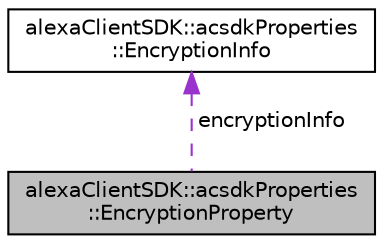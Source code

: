 digraph "alexaClientSDK::acsdkProperties::EncryptionProperty"
{
 // LATEX_PDF_SIZE
  edge [fontname="Helvetica",fontsize="10",labelfontname="Helvetica",labelfontsize="10"];
  node [fontname="Helvetica",fontsize="10",shape=record];
  Node1 [label="alexaClientSDK::acsdkProperties\l::EncryptionProperty",height=0.2,width=0.4,color="black", fillcolor="grey75", style="filled", fontcolor="black",tooltip="Data structure to produce and parse DER for encryption key property data."];
  Node2 -> Node1 [dir="back",color="darkorchid3",fontsize="10",style="dashed",label=" encryptionInfo" ,fontname="Helvetica"];
  Node2 [label="alexaClientSDK::acsdkProperties\l::EncryptionInfo",height=0.2,width=0.4,color="black", fillcolor="white", style="filled",URL="$structalexa_client_s_d_k_1_1acsdk_properties_1_1_encryption_info.html",tooltip="Data structure to produce and parse DER for encryption key property data."];
}
